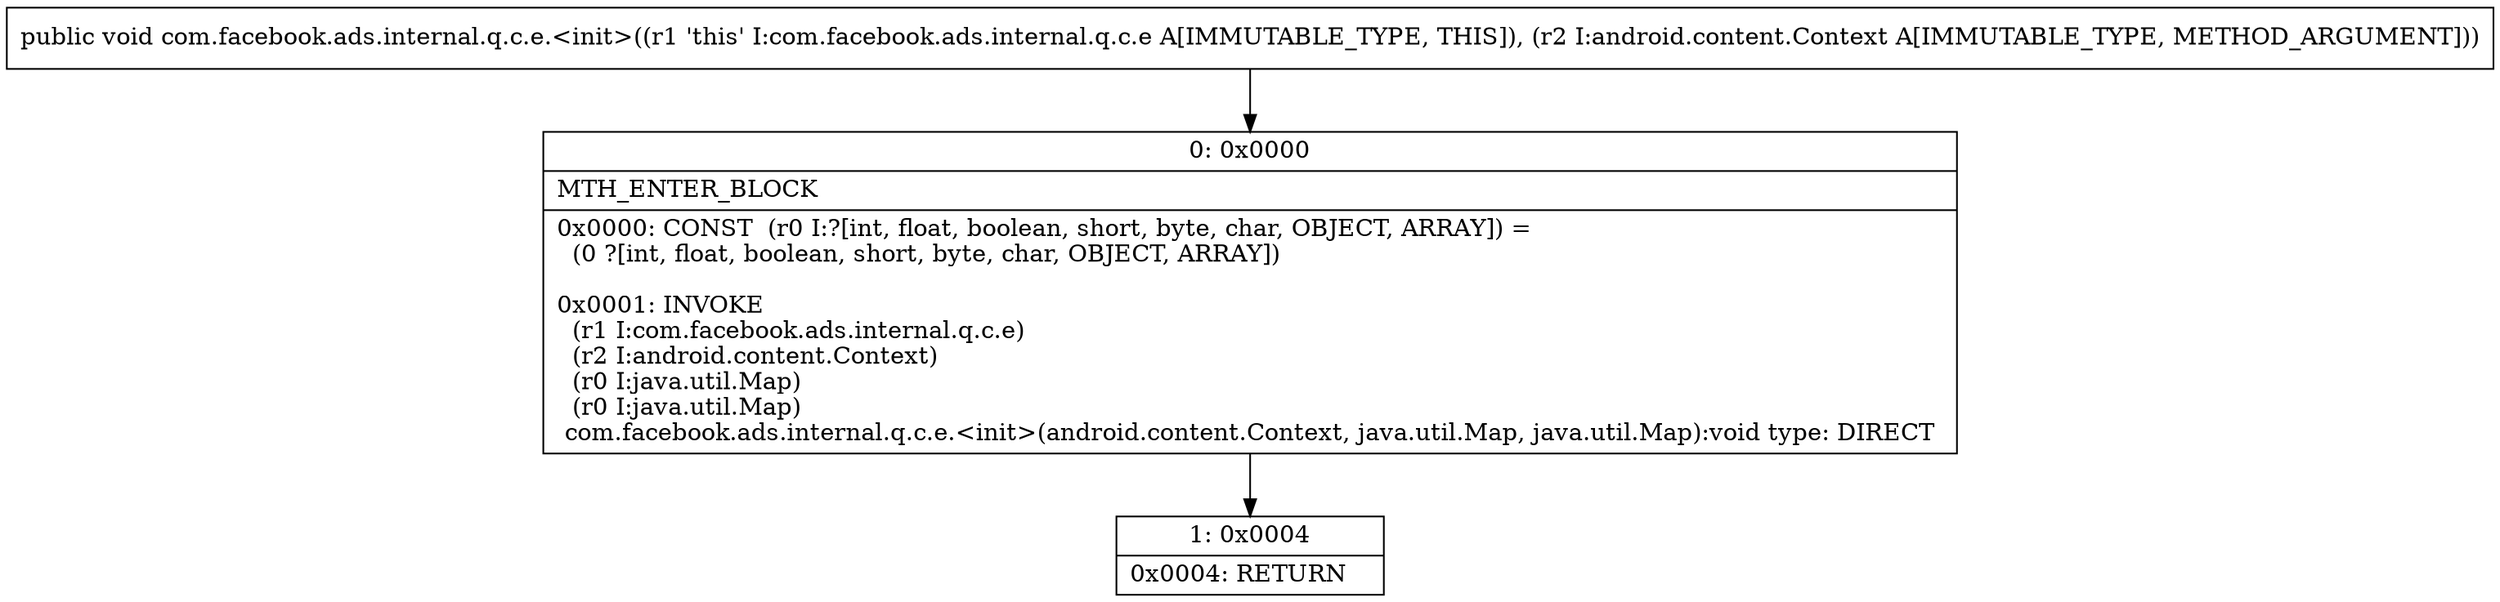 digraph "CFG forcom.facebook.ads.internal.q.c.e.\<init\>(Landroid\/content\/Context;)V" {
Node_0 [shape=record,label="{0\:\ 0x0000|MTH_ENTER_BLOCK\l|0x0000: CONST  (r0 I:?[int, float, boolean, short, byte, char, OBJECT, ARRAY]) = \l  (0 ?[int, float, boolean, short, byte, char, OBJECT, ARRAY])\l \l0x0001: INVOKE  \l  (r1 I:com.facebook.ads.internal.q.c.e)\l  (r2 I:android.content.Context)\l  (r0 I:java.util.Map)\l  (r0 I:java.util.Map)\l com.facebook.ads.internal.q.c.e.\<init\>(android.content.Context, java.util.Map, java.util.Map):void type: DIRECT \l}"];
Node_1 [shape=record,label="{1\:\ 0x0004|0x0004: RETURN   \l}"];
MethodNode[shape=record,label="{public void com.facebook.ads.internal.q.c.e.\<init\>((r1 'this' I:com.facebook.ads.internal.q.c.e A[IMMUTABLE_TYPE, THIS]), (r2 I:android.content.Context A[IMMUTABLE_TYPE, METHOD_ARGUMENT])) }"];
MethodNode -> Node_0;
Node_0 -> Node_1;
}

